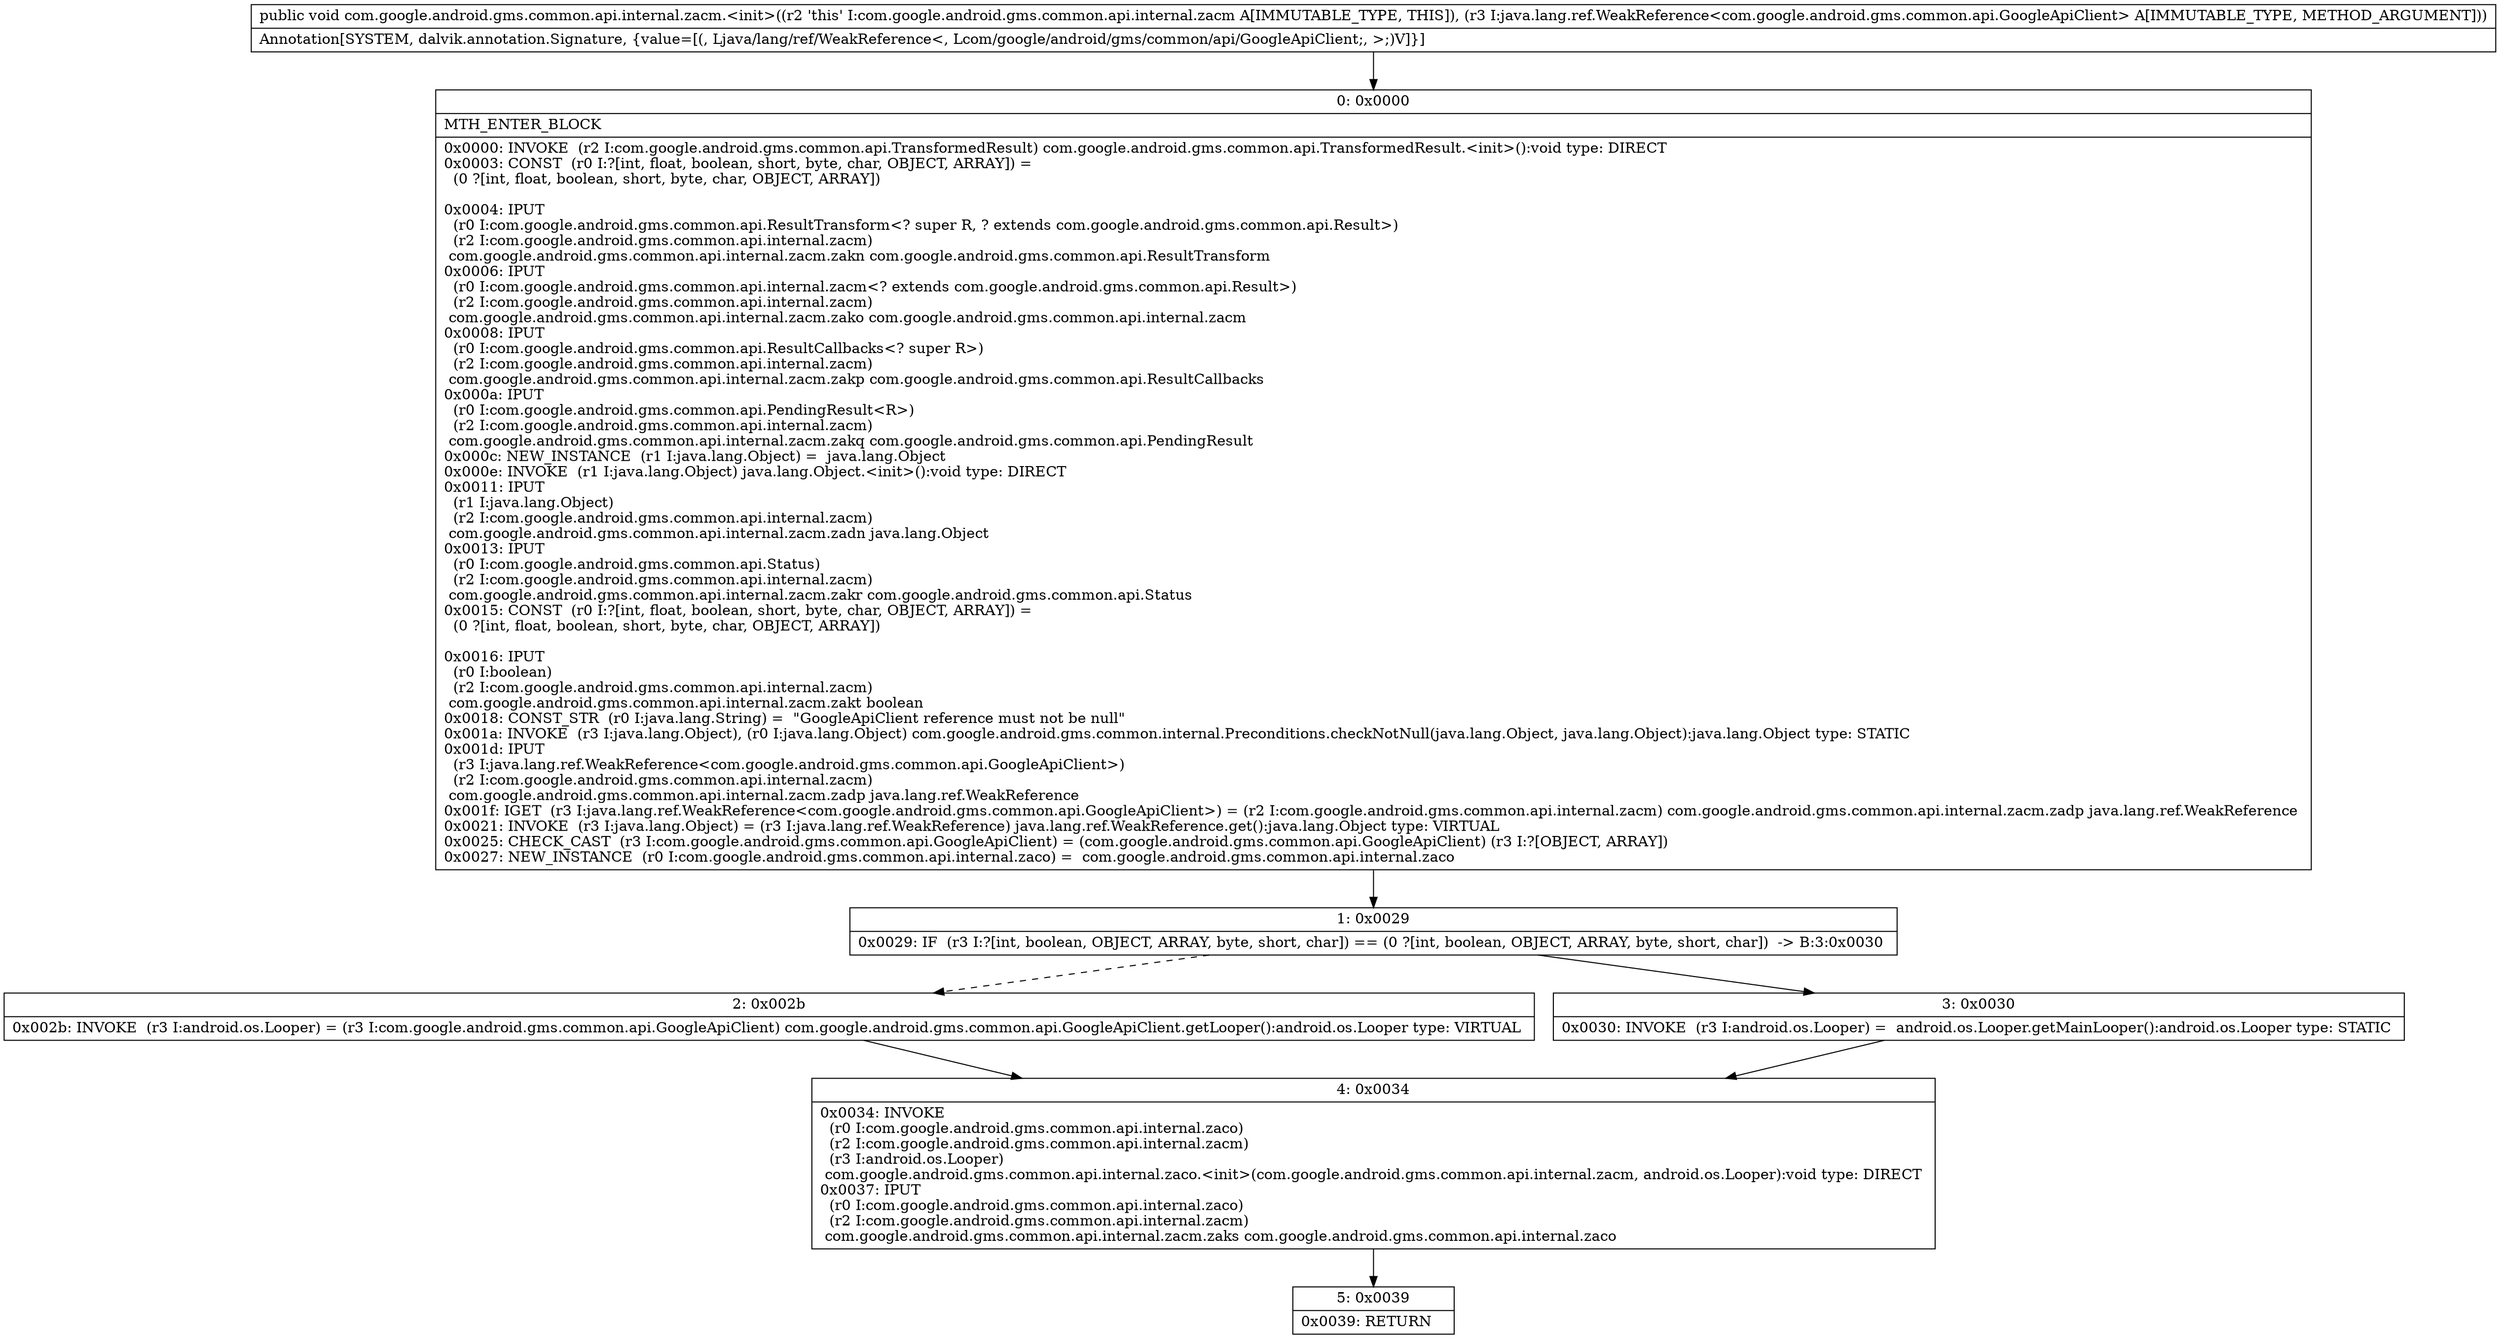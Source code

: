 digraph "CFG forcom.google.android.gms.common.api.internal.zacm.\<init\>(Ljava\/lang\/ref\/WeakReference;)V" {
Node_0 [shape=record,label="{0\:\ 0x0000|MTH_ENTER_BLOCK\l|0x0000: INVOKE  (r2 I:com.google.android.gms.common.api.TransformedResult) com.google.android.gms.common.api.TransformedResult.\<init\>():void type: DIRECT \l0x0003: CONST  (r0 I:?[int, float, boolean, short, byte, char, OBJECT, ARRAY]) = \l  (0 ?[int, float, boolean, short, byte, char, OBJECT, ARRAY])\l \l0x0004: IPUT  \l  (r0 I:com.google.android.gms.common.api.ResultTransform\<? super R, ? extends com.google.android.gms.common.api.Result\>)\l  (r2 I:com.google.android.gms.common.api.internal.zacm)\l com.google.android.gms.common.api.internal.zacm.zakn com.google.android.gms.common.api.ResultTransform \l0x0006: IPUT  \l  (r0 I:com.google.android.gms.common.api.internal.zacm\<? extends com.google.android.gms.common.api.Result\>)\l  (r2 I:com.google.android.gms.common.api.internal.zacm)\l com.google.android.gms.common.api.internal.zacm.zako com.google.android.gms.common.api.internal.zacm \l0x0008: IPUT  \l  (r0 I:com.google.android.gms.common.api.ResultCallbacks\<? super R\>)\l  (r2 I:com.google.android.gms.common.api.internal.zacm)\l com.google.android.gms.common.api.internal.zacm.zakp com.google.android.gms.common.api.ResultCallbacks \l0x000a: IPUT  \l  (r0 I:com.google.android.gms.common.api.PendingResult\<R\>)\l  (r2 I:com.google.android.gms.common.api.internal.zacm)\l com.google.android.gms.common.api.internal.zacm.zakq com.google.android.gms.common.api.PendingResult \l0x000c: NEW_INSTANCE  (r1 I:java.lang.Object) =  java.lang.Object \l0x000e: INVOKE  (r1 I:java.lang.Object) java.lang.Object.\<init\>():void type: DIRECT \l0x0011: IPUT  \l  (r1 I:java.lang.Object)\l  (r2 I:com.google.android.gms.common.api.internal.zacm)\l com.google.android.gms.common.api.internal.zacm.zadn java.lang.Object \l0x0013: IPUT  \l  (r0 I:com.google.android.gms.common.api.Status)\l  (r2 I:com.google.android.gms.common.api.internal.zacm)\l com.google.android.gms.common.api.internal.zacm.zakr com.google.android.gms.common.api.Status \l0x0015: CONST  (r0 I:?[int, float, boolean, short, byte, char, OBJECT, ARRAY]) = \l  (0 ?[int, float, boolean, short, byte, char, OBJECT, ARRAY])\l \l0x0016: IPUT  \l  (r0 I:boolean)\l  (r2 I:com.google.android.gms.common.api.internal.zacm)\l com.google.android.gms.common.api.internal.zacm.zakt boolean \l0x0018: CONST_STR  (r0 I:java.lang.String) =  \"GoogleApiClient reference must not be null\" \l0x001a: INVOKE  (r3 I:java.lang.Object), (r0 I:java.lang.Object) com.google.android.gms.common.internal.Preconditions.checkNotNull(java.lang.Object, java.lang.Object):java.lang.Object type: STATIC \l0x001d: IPUT  \l  (r3 I:java.lang.ref.WeakReference\<com.google.android.gms.common.api.GoogleApiClient\>)\l  (r2 I:com.google.android.gms.common.api.internal.zacm)\l com.google.android.gms.common.api.internal.zacm.zadp java.lang.ref.WeakReference \l0x001f: IGET  (r3 I:java.lang.ref.WeakReference\<com.google.android.gms.common.api.GoogleApiClient\>) = (r2 I:com.google.android.gms.common.api.internal.zacm) com.google.android.gms.common.api.internal.zacm.zadp java.lang.ref.WeakReference \l0x0021: INVOKE  (r3 I:java.lang.Object) = (r3 I:java.lang.ref.WeakReference) java.lang.ref.WeakReference.get():java.lang.Object type: VIRTUAL \l0x0025: CHECK_CAST  (r3 I:com.google.android.gms.common.api.GoogleApiClient) = (com.google.android.gms.common.api.GoogleApiClient) (r3 I:?[OBJECT, ARRAY]) \l0x0027: NEW_INSTANCE  (r0 I:com.google.android.gms.common.api.internal.zaco) =  com.google.android.gms.common.api.internal.zaco \l}"];
Node_1 [shape=record,label="{1\:\ 0x0029|0x0029: IF  (r3 I:?[int, boolean, OBJECT, ARRAY, byte, short, char]) == (0 ?[int, boolean, OBJECT, ARRAY, byte, short, char])  \-\> B:3:0x0030 \l}"];
Node_2 [shape=record,label="{2\:\ 0x002b|0x002b: INVOKE  (r3 I:android.os.Looper) = (r3 I:com.google.android.gms.common.api.GoogleApiClient) com.google.android.gms.common.api.GoogleApiClient.getLooper():android.os.Looper type: VIRTUAL \l}"];
Node_3 [shape=record,label="{3\:\ 0x0030|0x0030: INVOKE  (r3 I:android.os.Looper) =  android.os.Looper.getMainLooper():android.os.Looper type: STATIC \l}"];
Node_4 [shape=record,label="{4\:\ 0x0034|0x0034: INVOKE  \l  (r0 I:com.google.android.gms.common.api.internal.zaco)\l  (r2 I:com.google.android.gms.common.api.internal.zacm)\l  (r3 I:android.os.Looper)\l com.google.android.gms.common.api.internal.zaco.\<init\>(com.google.android.gms.common.api.internal.zacm, android.os.Looper):void type: DIRECT \l0x0037: IPUT  \l  (r0 I:com.google.android.gms.common.api.internal.zaco)\l  (r2 I:com.google.android.gms.common.api.internal.zacm)\l com.google.android.gms.common.api.internal.zacm.zaks com.google.android.gms.common.api.internal.zaco \l}"];
Node_5 [shape=record,label="{5\:\ 0x0039|0x0039: RETURN   \l}"];
MethodNode[shape=record,label="{public void com.google.android.gms.common.api.internal.zacm.\<init\>((r2 'this' I:com.google.android.gms.common.api.internal.zacm A[IMMUTABLE_TYPE, THIS]), (r3 I:java.lang.ref.WeakReference\<com.google.android.gms.common.api.GoogleApiClient\> A[IMMUTABLE_TYPE, METHOD_ARGUMENT]))  | Annotation[SYSTEM, dalvik.annotation.Signature, \{value=[(, Ljava\/lang\/ref\/WeakReference\<, Lcom\/google\/android\/gms\/common\/api\/GoogleApiClient;, \>;)V]\}]\l}"];
MethodNode -> Node_0;
Node_0 -> Node_1;
Node_1 -> Node_2[style=dashed];
Node_1 -> Node_3;
Node_2 -> Node_4;
Node_3 -> Node_4;
Node_4 -> Node_5;
}

